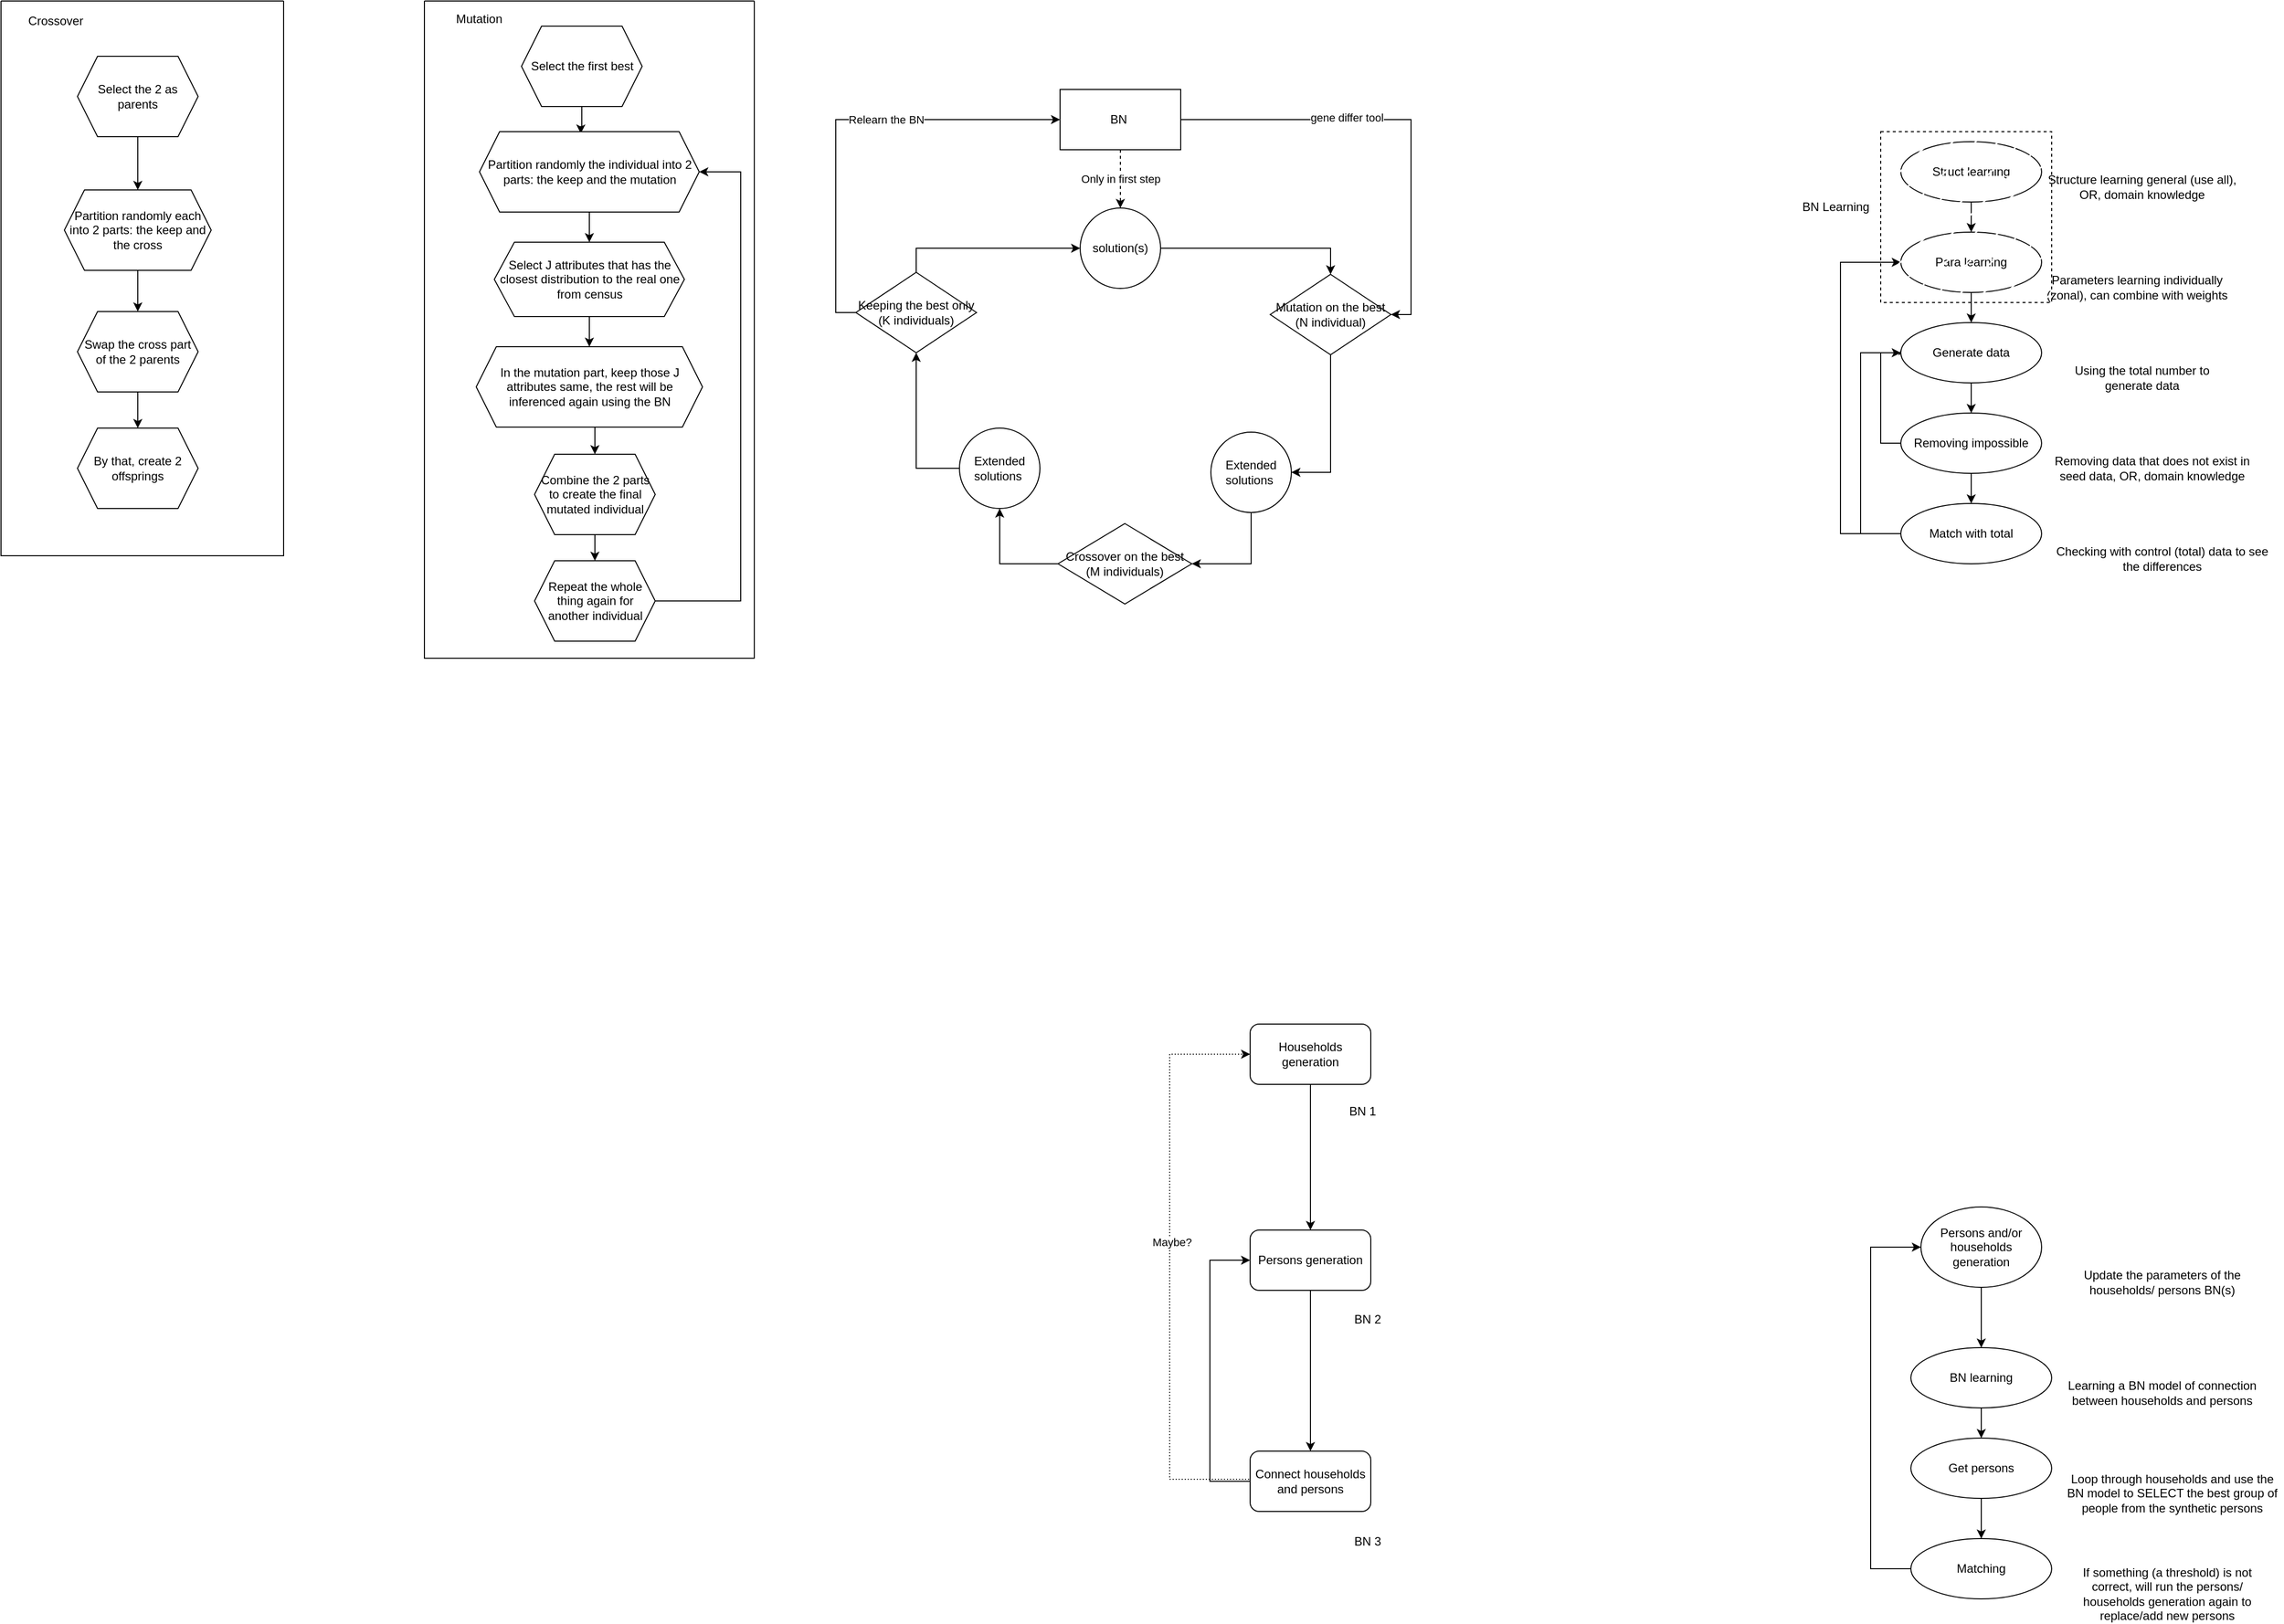 <mxfile version="21.0.2" type="github" pages="4">
  <diagram id="FNK8iaZ5DBjKdUpcAFrB" name="Page-1">
    <mxGraphModel dx="3453" dy="2106" grid="0" gridSize="10" guides="1" tooltips="1" connect="1" arrows="1" fold="1" page="1" pageScale="1" pageWidth="827" pageHeight="1169" math="0" shadow="0">
      <root>
        <mxCell id="0" />
        <mxCell id="1" parent="0" />
        <mxCell id="TVRkaX55-N1PjVb6RJJF-32" style="edgeStyle=orthogonalEdgeStyle;rounded=0;orthogonalLoop=1;jettySize=auto;html=1;" parent="1" source="TVRkaX55-N1PjVb6RJJF-1" target="TVRkaX55-N1PjVb6RJJF-2" edge="1">
          <mxGeometry relative="1" as="geometry" />
        </mxCell>
        <mxCell id="TVRkaX55-N1PjVb6RJJF-1" value="Households generation" style="rounded=1;whiteSpace=wrap;html=1;" parent="1" vertex="1">
          <mxGeometry x="-367" y="308" width="120" height="60" as="geometry" />
        </mxCell>
        <mxCell id="TVRkaX55-N1PjVb6RJJF-33" style="edgeStyle=orthogonalEdgeStyle;rounded=0;orthogonalLoop=1;jettySize=auto;html=1;exitX=0.5;exitY=1;exitDx=0;exitDy=0;entryX=0.5;entryY=0;entryDx=0;entryDy=0;" parent="1" source="TVRkaX55-N1PjVb6RJJF-2" target="TVRkaX55-N1PjVb6RJJF-3" edge="1">
          <mxGeometry relative="1" as="geometry" />
        </mxCell>
        <mxCell id="TVRkaX55-N1PjVb6RJJF-2" value="Persons generation" style="rounded=1;whiteSpace=wrap;html=1;" parent="1" vertex="1">
          <mxGeometry x="-367" y="513" width="120" height="60" as="geometry" />
        </mxCell>
        <mxCell id="TVRkaX55-N1PjVb6RJJF-35" style="edgeStyle=orthogonalEdgeStyle;rounded=0;orthogonalLoop=1;jettySize=auto;html=1;exitX=0;exitY=0.5;exitDx=0;exitDy=0;entryX=0;entryY=0.5;entryDx=0;entryDy=0;" parent="1" source="TVRkaX55-N1PjVb6RJJF-3" target="TVRkaX55-N1PjVb6RJJF-2" edge="1">
          <mxGeometry relative="1" as="geometry">
            <Array as="points">
              <mxPoint x="-407" y="763" />
              <mxPoint x="-407" y="543" />
            </Array>
          </mxGeometry>
        </mxCell>
        <mxCell id="YO9ZZh99iOmGWYp_lecW-1" style="edgeStyle=orthogonalEdgeStyle;rounded=0;orthogonalLoop=1;jettySize=auto;html=1;exitX=0;exitY=0.5;exitDx=0;exitDy=0;entryX=0;entryY=0.5;entryDx=0;entryDy=0;dashed=1;dashPattern=1 2;" parent="1" source="TVRkaX55-N1PjVb6RJJF-3" target="TVRkaX55-N1PjVb6RJJF-1" edge="1">
          <mxGeometry relative="1" as="geometry">
            <mxPoint x="-367" y="858" as="sourcePoint" />
            <Array as="points">
              <mxPoint x="-367" y="761" />
              <mxPoint x="-447" y="761" />
              <mxPoint x="-447" y="338" />
            </Array>
          </mxGeometry>
        </mxCell>
        <mxCell id="YO9ZZh99iOmGWYp_lecW-2" value="Maybe?" style="edgeLabel;html=1;align=center;verticalAlign=middle;resizable=0;points=[];" parent="YO9ZZh99iOmGWYp_lecW-1" vertex="1" connectable="0">
          <mxGeometry x="0.088" y="-2" relative="1" as="geometry">
            <mxPoint as="offset" />
          </mxGeometry>
        </mxCell>
        <mxCell id="TVRkaX55-N1PjVb6RJJF-3" value="Connect households and persons" style="rounded=1;whiteSpace=wrap;html=1;" parent="1" vertex="1">
          <mxGeometry x="-367" y="733" width="120" height="60" as="geometry" />
        </mxCell>
        <mxCell id="TVRkaX55-N1PjVb6RJJF-17" style="edgeStyle=orthogonalEdgeStyle;rounded=0;orthogonalLoop=1;jettySize=auto;html=1;exitX=0.5;exitY=1;exitDx=0;exitDy=0;entryX=0.5;entryY=0;entryDx=0;entryDy=0;" parent="1" source="TVRkaX55-N1PjVb6RJJF-4" target="TVRkaX55-N1PjVb6RJJF-6" edge="1">
          <mxGeometry relative="1" as="geometry" />
        </mxCell>
        <mxCell id="TVRkaX55-N1PjVb6RJJF-4" value="Struct learning" style="ellipse;whiteSpace=wrap;html=1;" parent="1" vertex="1">
          <mxGeometry x="280" y="-570" width="140" height="60" as="geometry" />
        </mxCell>
        <mxCell id="TVRkaX55-N1PjVb6RJJF-24" style="edgeStyle=orthogonalEdgeStyle;rounded=0;orthogonalLoop=1;jettySize=auto;html=1;exitX=0.5;exitY=1;exitDx=0;exitDy=0;entryX=0.5;entryY=0;entryDx=0;entryDy=0;" parent="1" source="TVRkaX55-N1PjVb6RJJF-6" target="TVRkaX55-N1PjVb6RJJF-21" edge="1">
          <mxGeometry relative="1" as="geometry" />
        </mxCell>
        <mxCell id="TVRkaX55-N1PjVb6RJJF-6" value="Para learning" style="ellipse;whiteSpace=wrap;html=1;" parent="1" vertex="1">
          <mxGeometry x="280" y="-480" width="140" height="60" as="geometry" />
        </mxCell>
        <mxCell id="TVRkaX55-N1PjVb6RJJF-26" style="edgeStyle=orthogonalEdgeStyle;rounded=0;orthogonalLoop=1;jettySize=auto;html=1;exitX=0.5;exitY=1;exitDx=0;exitDy=0;entryX=0.5;entryY=0;entryDx=0;entryDy=0;" parent="1" source="TVRkaX55-N1PjVb6RJJF-7" target="TVRkaX55-N1PjVb6RJJF-8" edge="1">
          <mxGeometry relative="1" as="geometry" />
        </mxCell>
        <mxCell id="TVRkaX55-N1PjVb6RJJF-28" style="edgeStyle=orthogonalEdgeStyle;rounded=0;orthogonalLoop=1;jettySize=auto;html=1;exitX=0;exitY=0.5;exitDx=0;exitDy=0;entryX=0.014;entryY=0.389;entryDx=0;entryDy=0;entryPerimeter=0;" parent="1" source="TVRkaX55-N1PjVb6RJJF-7" target="TVRkaX55-N1PjVb6RJJF-21" edge="1">
          <mxGeometry relative="1" as="geometry">
            <mxPoint x="250" y="-360" as="targetPoint" />
            <Array as="points">
              <mxPoint x="260" y="-270" />
              <mxPoint x="260" y="-360" />
              <mxPoint x="282" y="-360" />
            </Array>
          </mxGeometry>
        </mxCell>
        <mxCell id="TVRkaX55-N1PjVb6RJJF-7" value="Removing impossible" style="ellipse;whiteSpace=wrap;html=1;" parent="1" vertex="1">
          <mxGeometry x="280" y="-300" width="140" height="60" as="geometry" />
        </mxCell>
        <mxCell id="TVRkaX55-N1PjVb6RJJF-27" style="edgeStyle=orthogonalEdgeStyle;rounded=0;orthogonalLoop=1;jettySize=auto;html=1;exitX=0;exitY=0.5;exitDx=0;exitDy=0;entryX=0;entryY=0.5;entryDx=0;entryDy=0;" parent="1" source="TVRkaX55-N1PjVb6RJJF-8" target="TVRkaX55-N1PjVb6RJJF-21" edge="1">
          <mxGeometry relative="1" as="geometry">
            <Array as="points">
              <mxPoint x="240" y="-180" />
              <mxPoint x="240" y="-360" />
            </Array>
          </mxGeometry>
        </mxCell>
        <mxCell id="TVRkaX55-N1PjVb6RJJF-29" style="edgeStyle=orthogonalEdgeStyle;rounded=0;orthogonalLoop=1;jettySize=auto;html=1;exitX=0;exitY=0.5;exitDx=0;exitDy=0;entryX=0;entryY=0.5;entryDx=0;entryDy=0;" parent="1" source="TVRkaX55-N1PjVb6RJJF-8" target="TVRkaX55-N1PjVb6RJJF-6" edge="1">
          <mxGeometry relative="1" as="geometry">
            <Array as="points">
              <mxPoint x="220" y="-180" />
              <mxPoint x="220" y="-450" />
            </Array>
          </mxGeometry>
        </mxCell>
        <mxCell id="TVRkaX55-N1PjVb6RJJF-8" value="Match with total" style="ellipse;whiteSpace=wrap;html=1;" parent="1" vertex="1">
          <mxGeometry x="280" y="-210" width="140" height="60" as="geometry" />
        </mxCell>
        <mxCell id="TVRkaX55-N1PjVb6RJJF-9" value="Structure learning general (use all), OR, domain knowledge" style="text;html=1;strokeColor=none;fillColor=none;align=center;verticalAlign=middle;whiteSpace=wrap;rounded=0;" parent="1" vertex="1">
          <mxGeometry x="420" y="-540" width="200" height="30" as="geometry" />
        </mxCell>
        <mxCell id="TVRkaX55-N1PjVb6RJJF-10" value="Parameters learning individually (zonal), can combine with weights" style="text;html=1;strokeColor=none;fillColor=none;align=center;verticalAlign=middle;whiteSpace=wrap;rounded=0;" parent="1" vertex="1">
          <mxGeometry x="410" y="-440" width="210" height="30" as="geometry" />
        </mxCell>
        <mxCell id="TVRkaX55-N1PjVb6RJJF-11" value="Removing data that does not exist in seed data, OR, domain knowledge" style="text;html=1;strokeColor=none;fillColor=none;align=center;verticalAlign=middle;whiteSpace=wrap;rounded=0;" parent="1" vertex="1">
          <mxGeometry x="420" y="-260" width="220" height="30" as="geometry" />
        </mxCell>
        <mxCell id="TVRkaX55-N1PjVb6RJJF-12" value="Checking with control (total) data to see the differences" style="text;html=1;strokeColor=none;fillColor=none;align=center;verticalAlign=middle;whiteSpace=wrap;rounded=0;" parent="1" vertex="1">
          <mxGeometry x="430" y="-170" width="220" height="30" as="geometry" />
        </mxCell>
        <mxCell id="TVRkaX55-N1PjVb6RJJF-25" style="edgeStyle=orthogonalEdgeStyle;rounded=0;orthogonalLoop=1;jettySize=auto;html=1;exitX=0.5;exitY=1;exitDx=0;exitDy=0;entryX=0.5;entryY=0;entryDx=0;entryDy=0;" parent="1" source="TVRkaX55-N1PjVb6RJJF-21" target="TVRkaX55-N1PjVb6RJJF-7" edge="1">
          <mxGeometry relative="1" as="geometry" />
        </mxCell>
        <mxCell id="TVRkaX55-N1PjVb6RJJF-21" value="Generate data" style="ellipse;whiteSpace=wrap;html=1;" parent="1" vertex="1">
          <mxGeometry x="280" y="-390" width="140" height="60" as="geometry" />
        </mxCell>
        <mxCell id="TVRkaX55-N1PjVb6RJJF-22" value="Using the total number to generate data" style="text;html=1;strokeColor=none;fillColor=none;align=center;verticalAlign=middle;whiteSpace=wrap;rounded=0;" parent="1" vertex="1">
          <mxGeometry x="430" y="-350" width="180" height="30" as="geometry" />
        </mxCell>
        <mxCell id="TVRkaX55-N1PjVb6RJJF-44" style="edgeStyle=orthogonalEdgeStyle;rounded=0;orthogonalLoop=1;jettySize=auto;html=1;entryX=0.5;entryY=0;entryDx=0;entryDy=0;" parent="1" source="TVRkaX55-N1PjVb6RJJF-30" target="TVRkaX55-N1PjVb6RJJF-36" edge="1">
          <mxGeometry relative="1" as="geometry" />
        </mxCell>
        <mxCell id="TVRkaX55-N1PjVb6RJJF-30" value="Persons and/or households generation" style="ellipse;whiteSpace=wrap;html=1;" parent="1" vertex="1">
          <mxGeometry x="300" y="490" width="120" height="80" as="geometry" />
        </mxCell>
        <mxCell id="TVRkaX55-N1PjVb6RJJF-45" style="edgeStyle=orthogonalEdgeStyle;rounded=0;orthogonalLoop=1;jettySize=auto;html=1;exitX=0.5;exitY=1;exitDx=0;exitDy=0;entryX=0.5;entryY=0;entryDx=0;entryDy=0;" parent="1" source="TVRkaX55-N1PjVb6RJJF-36" target="TVRkaX55-N1PjVb6RJJF-38" edge="1">
          <mxGeometry relative="1" as="geometry" />
        </mxCell>
        <mxCell id="TVRkaX55-N1PjVb6RJJF-36" value="BN learning" style="ellipse;whiteSpace=wrap;html=1;" parent="1" vertex="1">
          <mxGeometry x="290" y="630" width="140" height="60" as="geometry" />
        </mxCell>
        <mxCell id="TVRkaX55-N1PjVb6RJJF-37" value="Learning a BN model of connection between households and persons" style="text;html=1;strokeColor=none;fillColor=none;align=center;verticalAlign=middle;whiteSpace=wrap;rounded=0;" parent="1" vertex="1">
          <mxGeometry x="440" y="660" width="200" height="30" as="geometry" />
        </mxCell>
        <mxCell id="TVRkaX55-N1PjVb6RJJF-46" style="edgeStyle=orthogonalEdgeStyle;rounded=0;orthogonalLoop=1;jettySize=auto;html=1;exitX=0.5;exitY=1;exitDx=0;exitDy=0;entryX=0.5;entryY=0;entryDx=0;entryDy=0;" parent="1" source="TVRkaX55-N1PjVb6RJJF-38" target="TVRkaX55-N1PjVb6RJJF-41" edge="1">
          <mxGeometry relative="1" as="geometry" />
        </mxCell>
        <mxCell id="TVRkaX55-N1PjVb6RJJF-38" value="Get persons" style="ellipse;whiteSpace=wrap;html=1;" parent="1" vertex="1">
          <mxGeometry x="290" y="720" width="140" height="60" as="geometry" />
        </mxCell>
        <mxCell id="TVRkaX55-N1PjVb6RJJF-39" value="Loop through households and use the BN model to SELECT the best group of people from the synthetic persons" style="text;html=1;strokeColor=none;fillColor=none;align=center;verticalAlign=middle;whiteSpace=wrap;rounded=0;" parent="1" vertex="1">
          <mxGeometry x="440" y="760" width="220" height="30" as="geometry" />
        </mxCell>
        <mxCell id="TVRkaX55-N1PjVb6RJJF-43" style="edgeStyle=orthogonalEdgeStyle;rounded=0;orthogonalLoop=1;jettySize=auto;html=1;entryX=0;entryY=0.5;entryDx=0;entryDy=0;" parent="1" source="TVRkaX55-N1PjVb6RJJF-41" target="TVRkaX55-N1PjVb6RJJF-30" edge="1">
          <mxGeometry relative="1" as="geometry">
            <Array as="points">
              <mxPoint x="250" y="850" />
              <mxPoint x="250" y="530" />
            </Array>
          </mxGeometry>
        </mxCell>
        <mxCell id="TVRkaX55-N1PjVb6RJJF-41" value="Matching" style="ellipse;whiteSpace=wrap;html=1;" parent="1" vertex="1">
          <mxGeometry x="290" y="820" width="140" height="60" as="geometry" />
        </mxCell>
        <mxCell id="TVRkaX55-N1PjVb6RJJF-42" value="Update the parameters of the households/ persons BN(s)" style="text;html=1;strokeColor=none;fillColor=none;align=center;verticalAlign=middle;whiteSpace=wrap;rounded=0;" parent="1" vertex="1">
          <mxGeometry x="430" y="550" width="220" height="30" as="geometry" />
        </mxCell>
        <mxCell id="TVRkaX55-N1PjVb6RJJF-47" value="If something (a threshold) is not correct, will run the persons/ households generation again to replace/add new persons" style="text;html=1;strokeColor=none;fillColor=none;align=center;verticalAlign=middle;whiteSpace=wrap;rounded=0;" parent="1" vertex="1">
          <mxGeometry x="440" y="860" width="210" height="30" as="geometry" />
        </mxCell>
        <mxCell id="YO9ZZh99iOmGWYp_lecW-4" value="" style="whiteSpace=wrap;html=1;aspect=fixed;fillStyle=hatch;dashed=1;" parent="1" vertex="1">
          <mxGeometry x="260" y="-580" width="170" height="170" as="geometry" />
        </mxCell>
        <mxCell id="YO9ZZh99iOmGWYp_lecW-5" value="BN Learning" style="text;html=1;align=center;verticalAlign=middle;resizable=0;points=[];autosize=1;strokeColor=none;fillColor=none;" parent="1" vertex="1">
          <mxGeometry x="170" y="-520" width="90" height="30" as="geometry" />
        </mxCell>
        <mxCell id="YO9ZZh99iOmGWYp_lecW-6" value="BN 1" style="text;html=1;strokeColor=none;fillColor=none;align=center;verticalAlign=middle;whiteSpace=wrap;rounded=0;dashed=1;fillStyle=hatch;" parent="1" vertex="1">
          <mxGeometry x="-285" y="380" width="60" height="30" as="geometry" />
        </mxCell>
        <mxCell id="YO9ZZh99iOmGWYp_lecW-8" value="BN 2" style="text;html=1;strokeColor=none;fillColor=none;align=center;verticalAlign=middle;whiteSpace=wrap;rounded=0;dashed=1;fillStyle=hatch;" parent="1" vertex="1">
          <mxGeometry x="-280" y="587" width="60" height="30" as="geometry" />
        </mxCell>
        <mxCell id="YO9ZZh99iOmGWYp_lecW-9" value="BN 3" style="text;html=1;strokeColor=none;fillColor=none;align=center;verticalAlign=middle;whiteSpace=wrap;rounded=0;dashed=1;fillStyle=hatch;" parent="1" vertex="1">
          <mxGeometry x="-280" y="808" width="60" height="30" as="geometry" />
        </mxCell>
        <mxCell id="8PlJDKlW-smJGi3nbmoQ-15" value="Only in first step" style="edgeStyle=orthogonalEdgeStyle;rounded=0;orthogonalLoop=1;jettySize=auto;html=1;exitX=0.5;exitY=1;exitDx=0;exitDy=0;entryX=0.5;entryY=0;entryDx=0;entryDy=0;dashed=1;" parent="1" source="8PlJDKlW-smJGi3nbmoQ-2" target="8PlJDKlW-smJGi3nbmoQ-4" edge="1">
          <mxGeometry relative="1" as="geometry" />
        </mxCell>
        <mxCell id="8PlJDKlW-smJGi3nbmoQ-56" style="edgeStyle=orthogonalEdgeStyle;rounded=0;orthogonalLoop=1;jettySize=auto;html=1;exitX=1;exitY=0.5;exitDx=0;exitDy=0;entryX=1;entryY=0.5;entryDx=0;entryDy=0;" parent="1" source="8PlJDKlW-smJGi3nbmoQ-2" target="8PlJDKlW-smJGi3nbmoQ-9" edge="1">
          <mxGeometry relative="1" as="geometry" />
        </mxCell>
        <mxCell id="8PlJDKlW-smJGi3nbmoQ-57" value="gene differ tool" style="edgeLabel;html=1;align=center;verticalAlign=middle;resizable=0;points=[];" parent="8PlJDKlW-smJGi3nbmoQ-56" vertex="1" connectable="0">
          <mxGeometry x="-0.258" y="2" relative="1" as="geometry">
            <mxPoint as="offset" />
          </mxGeometry>
        </mxCell>
        <mxCell id="8PlJDKlW-smJGi3nbmoQ-2" value="BN&amp;nbsp;" style="rounded=0;whiteSpace=wrap;html=1;" parent="1" vertex="1">
          <mxGeometry x="-556" y="-622" width="120" height="60" as="geometry" />
        </mxCell>
        <mxCell id="8PlJDKlW-smJGi3nbmoQ-16" style="edgeStyle=orthogonalEdgeStyle;rounded=0;orthogonalLoop=1;jettySize=auto;html=1;exitX=1;exitY=0.5;exitDx=0;exitDy=0;entryX=0.5;entryY=0;entryDx=0;entryDy=0;" parent="1" source="8PlJDKlW-smJGi3nbmoQ-4" target="8PlJDKlW-smJGi3nbmoQ-9" edge="1">
          <mxGeometry relative="1" as="geometry" />
        </mxCell>
        <mxCell id="8PlJDKlW-smJGi3nbmoQ-4" value="solution(s)" style="ellipse;whiteSpace=wrap;html=1;aspect=fixed;" parent="1" vertex="1">
          <mxGeometry x="-536" y="-504" width="80" height="80" as="geometry" />
        </mxCell>
        <mxCell id="8PlJDKlW-smJGi3nbmoQ-17" style="edgeStyle=orthogonalEdgeStyle;rounded=0;orthogonalLoop=1;jettySize=auto;html=1;exitX=0.5;exitY=1;exitDx=0;exitDy=0;entryX=1;entryY=0.5;entryDx=0;entryDy=0;" parent="1" source="8PlJDKlW-smJGi3nbmoQ-9" target="8PlJDKlW-smJGi3nbmoQ-10" edge="1">
          <mxGeometry relative="1" as="geometry" />
        </mxCell>
        <mxCell id="8PlJDKlW-smJGi3nbmoQ-9" value="Mutation on the best (N individual)" style="rhombus;whiteSpace=wrap;html=1;" parent="1" vertex="1">
          <mxGeometry x="-347" y="-438" width="120" height="80" as="geometry" />
        </mxCell>
        <mxCell id="8PlJDKlW-smJGi3nbmoQ-19" style="edgeStyle=orthogonalEdgeStyle;rounded=0;orthogonalLoop=1;jettySize=auto;html=1;entryX=1;entryY=0.5;entryDx=0;entryDy=0;exitX=0.5;exitY=1;exitDx=0;exitDy=0;" parent="1" source="8PlJDKlW-smJGi3nbmoQ-10" target="8PlJDKlW-smJGi3nbmoQ-11" edge="1">
          <mxGeometry relative="1" as="geometry" />
        </mxCell>
        <mxCell id="8PlJDKlW-smJGi3nbmoQ-10" value="Extended solutions&amp;nbsp;" style="ellipse;whiteSpace=wrap;html=1;aspect=fixed;" parent="1" vertex="1">
          <mxGeometry x="-406" y="-281" width="80" height="80" as="geometry" />
        </mxCell>
        <mxCell id="8PlJDKlW-smJGi3nbmoQ-20" style="edgeStyle=orthogonalEdgeStyle;rounded=0;orthogonalLoop=1;jettySize=auto;html=1;exitX=0;exitY=0.5;exitDx=0;exitDy=0;entryX=0.5;entryY=1;entryDx=0;entryDy=0;" parent="1" source="8PlJDKlW-smJGi3nbmoQ-11" target="8PlJDKlW-smJGi3nbmoQ-12" edge="1">
          <mxGeometry relative="1" as="geometry" />
        </mxCell>
        <mxCell id="8PlJDKlW-smJGi3nbmoQ-11" value="Crossover on the best (M individuals)" style="rhombus;whiteSpace=wrap;html=1;" parent="1" vertex="1">
          <mxGeometry x="-558" y="-190" width="133" height="80" as="geometry" />
        </mxCell>
        <mxCell id="8PlJDKlW-smJGi3nbmoQ-21" style="edgeStyle=orthogonalEdgeStyle;rounded=0;orthogonalLoop=1;jettySize=auto;html=1;entryX=0.5;entryY=1;entryDx=0;entryDy=0;exitX=0;exitY=0.5;exitDx=0;exitDy=0;" parent="1" source="8PlJDKlW-smJGi3nbmoQ-12" target="8PlJDKlW-smJGi3nbmoQ-14" edge="1">
          <mxGeometry relative="1" as="geometry" />
        </mxCell>
        <mxCell id="8PlJDKlW-smJGi3nbmoQ-12" value="Extended solutions&amp;nbsp;" style="ellipse;whiteSpace=wrap;html=1;aspect=fixed;" parent="1" vertex="1">
          <mxGeometry x="-656" y="-285" width="80" height="80" as="geometry" />
        </mxCell>
        <mxCell id="8PlJDKlW-smJGi3nbmoQ-22" style="edgeStyle=orthogonalEdgeStyle;rounded=0;orthogonalLoop=1;jettySize=auto;html=1;exitX=0.5;exitY=0;exitDx=0;exitDy=0;entryX=0;entryY=0.5;entryDx=0;entryDy=0;" parent="1" source="8PlJDKlW-smJGi3nbmoQ-14" target="8PlJDKlW-smJGi3nbmoQ-4" edge="1">
          <mxGeometry relative="1" as="geometry" />
        </mxCell>
        <mxCell id="8PlJDKlW-smJGi3nbmoQ-29" style="edgeStyle=orthogonalEdgeStyle;rounded=0;orthogonalLoop=1;jettySize=auto;html=1;exitX=0;exitY=0.5;exitDx=0;exitDy=0;entryX=0;entryY=0.5;entryDx=0;entryDy=0;" parent="1" source="8PlJDKlW-smJGi3nbmoQ-14" target="8PlJDKlW-smJGi3nbmoQ-2" edge="1">
          <mxGeometry relative="1" as="geometry" />
        </mxCell>
        <mxCell id="8PlJDKlW-smJGi3nbmoQ-30" value="Relearn the BN" style="edgeLabel;html=1;align=center;verticalAlign=middle;resizable=0;points=[];" parent="8PlJDKlW-smJGi3nbmoQ-29" vertex="1" connectable="0">
          <mxGeometry x="0.13" relative="1" as="geometry">
            <mxPoint x="16" as="offset" />
          </mxGeometry>
        </mxCell>
        <mxCell id="8PlJDKlW-smJGi3nbmoQ-14" value="Keeping the best only (K individuals)" style="rhombus;whiteSpace=wrap;html=1;" parent="1" vertex="1">
          <mxGeometry x="-759" y="-440" width="120" height="80" as="geometry" />
        </mxCell>
        <mxCell id="8PlJDKlW-smJGi3nbmoQ-35" style="edgeStyle=orthogonalEdgeStyle;rounded=0;orthogonalLoop=1;jettySize=auto;html=1;entryX=0.461;entryY=0.024;entryDx=0;entryDy=0;entryPerimeter=0;" parent="1" source="8PlJDKlW-smJGi3nbmoQ-25" target="8PlJDKlW-smJGi3nbmoQ-26" edge="1">
          <mxGeometry relative="1" as="geometry" />
        </mxCell>
        <mxCell id="8PlJDKlW-smJGi3nbmoQ-25" value="Select the first best" style="shape=hexagon;perimeter=hexagonPerimeter2;whiteSpace=wrap;html=1;fixedSize=1;" parent="1" vertex="1">
          <mxGeometry x="-1091.5" y="-685" width="120" height="80" as="geometry" />
        </mxCell>
        <mxCell id="8PlJDKlW-smJGi3nbmoQ-36" style="edgeStyle=orthogonalEdgeStyle;rounded=0;orthogonalLoop=1;jettySize=auto;html=1;exitX=0.5;exitY=1;exitDx=0;exitDy=0;" parent="1" source="8PlJDKlW-smJGi3nbmoQ-26" target="8PlJDKlW-smJGi3nbmoQ-27" edge="1">
          <mxGeometry relative="1" as="geometry" />
        </mxCell>
        <mxCell id="8PlJDKlW-smJGi3nbmoQ-37" style="edgeStyle=orthogonalEdgeStyle;rounded=0;orthogonalLoop=1;jettySize=auto;html=1;" parent="1" source="8PlJDKlW-smJGi3nbmoQ-27" target="8PlJDKlW-smJGi3nbmoQ-31" edge="1">
          <mxGeometry relative="1" as="geometry" />
        </mxCell>
        <mxCell id="8PlJDKlW-smJGi3nbmoQ-27" value="Select J attributes that has the closest distribution to the real one from census" style="shape=hexagon;perimeter=hexagonPerimeter2;whiteSpace=wrap;html=1;fixedSize=1;" parent="1" vertex="1">
          <mxGeometry x="-1118.5" y="-470" width="189" height="74" as="geometry" />
        </mxCell>
        <mxCell id="8PlJDKlW-smJGi3nbmoQ-38" style="edgeStyle=orthogonalEdgeStyle;rounded=0;orthogonalLoop=1;jettySize=auto;html=1;exitX=0.5;exitY=1;exitDx=0;exitDy=0;entryX=0.5;entryY=0;entryDx=0;entryDy=0;" parent="1" source="8PlJDKlW-smJGi3nbmoQ-31" target="8PlJDKlW-smJGi3nbmoQ-32" edge="1">
          <mxGeometry relative="1" as="geometry" />
        </mxCell>
        <mxCell id="8PlJDKlW-smJGi3nbmoQ-31" value="In the mutation part, keep those J attributes same, the rest will be inferenced again using the BN" style="shape=hexagon;perimeter=hexagonPerimeter2;whiteSpace=wrap;html=1;fixedSize=1;" parent="1" vertex="1">
          <mxGeometry x="-1136.5" y="-366" width="225" height="80" as="geometry" />
        </mxCell>
        <mxCell id="8PlJDKlW-smJGi3nbmoQ-39" style="edgeStyle=orthogonalEdgeStyle;rounded=0;orthogonalLoop=1;jettySize=auto;html=1;exitX=0.5;exitY=1;exitDx=0;exitDy=0;" parent="1" source="8PlJDKlW-smJGi3nbmoQ-32" target="8PlJDKlW-smJGi3nbmoQ-33" edge="1">
          <mxGeometry relative="1" as="geometry" />
        </mxCell>
        <mxCell id="8PlJDKlW-smJGi3nbmoQ-32" value="Combine the 2 parts to create the final mutated individual" style="shape=hexagon;perimeter=hexagonPerimeter2;whiteSpace=wrap;html=1;fixedSize=1;" parent="1" vertex="1">
          <mxGeometry x="-1078.5" y="-259" width="120" height="80" as="geometry" />
        </mxCell>
        <mxCell id="8PlJDKlW-smJGi3nbmoQ-42" style="edgeStyle=orthogonalEdgeStyle;rounded=0;orthogonalLoop=1;jettySize=auto;html=1;entryX=1;entryY=0.5;entryDx=0;entryDy=0;" parent="1" source="8PlJDKlW-smJGi3nbmoQ-33" target="8PlJDKlW-smJGi3nbmoQ-26" edge="1">
          <mxGeometry relative="1" as="geometry">
            <Array as="points">
              <mxPoint x="-873.5" y="-113" />
              <mxPoint x="-873.5" y="-540" />
            </Array>
          </mxGeometry>
        </mxCell>
        <mxCell id="8PlJDKlW-smJGi3nbmoQ-33" value="Repeat the whole thing again for another individual" style="shape=hexagon;perimeter=hexagonPerimeter2;whiteSpace=wrap;html=1;fixedSize=1;" parent="1" vertex="1">
          <mxGeometry x="-1078.5" y="-153" width="120" height="80" as="geometry" />
        </mxCell>
        <mxCell id="8PlJDKlW-smJGi3nbmoQ-43" value="" style="swimlane;startSize=0;" parent="1" vertex="1">
          <mxGeometry x="-1188" y="-710" width="328" height="654" as="geometry">
            <mxRectangle x="-219.5" y="-736" width="50" height="44" as="alternateBounds" />
          </mxGeometry>
        </mxCell>
        <mxCell id="8PlJDKlW-smJGi3nbmoQ-44" value="Mutation" style="text;html=1;align=center;verticalAlign=middle;resizable=0;points=[];autosize=1;strokeColor=none;fillColor=none;" parent="8PlJDKlW-smJGi3nbmoQ-43" vertex="1">
          <mxGeometry x="21.5" y="5" width="64" height="26" as="geometry" />
        </mxCell>
        <mxCell id="8PlJDKlW-smJGi3nbmoQ-26" value="Partition randomly the individual into 2 parts: the keep and the mutation" style="shape=hexagon;perimeter=hexagonPerimeter2;whiteSpace=wrap;html=1;fixedSize=1;" parent="8PlJDKlW-smJGi3nbmoQ-43" vertex="1">
          <mxGeometry x="54.75" y="130" width="218.5" height="80" as="geometry" />
        </mxCell>
        <mxCell id="8PlJDKlW-smJGi3nbmoQ-51" value="" style="edgeStyle=orthogonalEdgeStyle;rounded=0;orthogonalLoop=1;jettySize=auto;html=1;" parent="1" source="8PlJDKlW-smJGi3nbmoQ-45" target="8PlJDKlW-smJGi3nbmoQ-47" edge="1">
          <mxGeometry relative="1" as="geometry" />
        </mxCell>
        <mxCell id="8PlJDKlW-smJGi3nbmoQ-45" value="Select the 2 as parents" style="shape=hexagon;perimeter=hexagonPerimeter2;whiteSpace=wrap;html=1;fixedSize=1;" parent="1" vertex="1">
          <mxGeometry x="-1533" y="-655" width="120" height="80" as="geometry" />
        </mxCell>
        <mxCell id="8PlJDKlW-smJGi3nbmoQ-52" value="" style="edgeStyle=orthogonalEdgeStyle;rounded=0;orthogonalLoop=1;jettySize=auto;html=1;" parent="1" source="8PlJDKlW-smJGi3nbmoQ-47" target="8PlJDKlW-smJGi3nbmoQ-48" edge="1">
          <mxGeometry relative="1" as="geometry" />
        </mxCell>
        <mxCell id="8PlJDKlW-smJGi3nbmoQ-47" value="Partition randomly each into 2 parts: the keep and the cross" style="shape=hexagon;perimeter=hexagonPerimeter2;whiteSpace=wrap;html=1;fixedSize=1;" parent="1" vertex="1">
          <mxGeometry x="-1546" y="-522" width="146" height="80" as="geometry" />
        </mxCell>
        <mxCell id="8PlJDKlW-smJGi3nbmoQ-53" value="" style="edgeStyle=orthogonalEdgeStyle;rounded=0;orthogonalLoop=1;jettySize=auto;html=1;" parent="1" source="8PlJDKlW-smJGi3nbmoQ-48" target="8PlJDKlW-smJGi3nbmoQ-49" edge="1">
          <mxGeometry relative="1" as="geometry" />
        </mxCell>
        <mxCell id="8PlJDKlW-smJGi3nbmoQ-48" value="Swap the cross part of the 2 parents" style="shape=hexagon;perimeter=hexagonPerimeter2;whiteSpace=wrap;html=1;fixedSize=1;" parent="1" vertex="1">
          <mxGeometry x="-1533" y="-401" width="120" height="80" as="geometry" />
        </mxCell>
        <mxCell id="8PlJDKlW-smJGi3nbmoQ-49" value="By that, create 2 offsprings" style="shape=hexagon;perimeter=hexagonPerimeter2;whiteSpace=wrap;html=1;fixedSize=1;" parent="1" vertex="1">
          <mxGeometry x="-1533" y="-285" width="120" height="80" as="geometry" />
        </mxCell>
        <mxCell id="8PlJDKlW-smJGi3nbmoQ-54" value="" style="swimlane;startSize=0;" parent="1" vertex="1">
          <mxGeometry x="-1609" y="-710" width="281" height="552" as="geometry" />
        </mxCell>
        <mxCell id="8PlJDKlW-smJGi3nbmoQ-55" value="Crossover" style="text;html=1;align=center;verticalAlign=middle;resizable=0;points=[];autosize=1;strokeColor=none;fillColor=none;" parent="8PlJDKlW-smJGi3nbmoQ-54" vertex="1">
          <mxGeometry x="17" y="7" width="73" height="26" as="geometry" />
        </mxCell>
      </root>
    </mxGraphModel>
  </diagram>
  <diagram id="jBi_iQWRpPHf4AwMZCda" name="Page-2">
    <mxGraphModel dx="1211" dy="656" grid="1" gridSize="10" guides="1" tooltips="1" connect="1" arrows="1" fold="1" page="1" pageScale="1" pageWidth="827" pageHeight="1169" math="0" shadow="0">
      <root>
        <mxCell id="0" />
        <mxCell id="1" parent="0" />
        <mxCell id="CyZcmRv1s8RUcZY6BQQJ-1" style="edgeStyle=orthogonalEdgeStyle;rounded=0;orthogonalLoop=1;jettySize=auto;html=1;exitX=0.5;exitY=1;exitDx=0;exitDy=0;entryX=0.5;entryY=0;entryDx=0;entryDy=0;" edge="1" parent="1" source="t-D8adT_xSnt8OAiUW1n-1" target="t-D8adT_xSnt8OAiUW1n-3">
          <mxGeometry relative="1" as="geometry" />
        </mxCell>
        <mxCell id="t-D8adT_xSnt8OAiUW1n-1" value="Struct learning" style="ellipse;whiteSpace=wrap;html=1;" vertex="1" parent="1">
          <mxGeometry x="290" y="20" width="140" height="60" as="geometry" />
        </mxCell>
        <mxCell id="t-D8adT_xSnt8OAiUW1n-2" style="edgeStyle=orthogonalEdgeStyle;rounded=0;orthogonalLoop=1;jettySize=auto;html=1;exitX=0.5;exitY=1;exitDx=0;exitDy=0;entryX=0.5;entryY=0;entryDx=0;entryDy=0;" edge="1" parent="1" source="t-D8adT_xSnt8OAiUW1n-3" target="t-D8adT_xSnt8OAiUW1n-11">
          <mxGeometry relative="1" as="geometry" />
        </mxCell>
        <mxCell id="t-D8adT_xSnt8OAiUW1n-3" value="Para learning" style="ellipse;whiteSpace=wrap;html=1;" vertex="1" parent="1">
          <mxGeometry x="290" y="110" width="140" height="60" as="geometry" />
        </mxCell>
        <mxCell id="t-D8adT_xSnt8OAiUW1n-4" style="edgeStyle=orthogonalEdgeStyle;rounded=0;orthogonalLoop=1;jettySize=auto;html=1;exitX=0.5;exitY=1;exitDx=0;exitDy=0;entryX=0.5;entryY=0;entryDx=0;entryDy=0;" edge="1" parent="1" source="t-D8adT_xSnt8OAiUW1n-6" target="t-D8adT_xSnt8OAiUW1n-9">
          <mxGeometry relative="1" as="geometry" />
        </mxCell>
        <mxCell id="t-D8adT_xSnt8OAiUW1n-5" style="edgeStyle=orthogonalEdgeStyle;rounded=0;orthogonalLoop=1;jettySize=auto;html=1;exitX=0;exitY=0.5;exitDx=0;exitDy=0;entryX=0.014;entryY=0.389;entryDx=0;entryDy=0;entryPerimeter=0;" edge="1" parent="1" source="t-D8adT_xSnt8OAiUW1n-6" target="t-D8adT_xSnt8OAiUW1n-11">
          <mxGeometry relative="1" as="geometry">
            <mxPoint x="260" y="230" as="targetPoint" />
            <Array as="points">
              <mxPoint x="270" y="320" />
              <mxPoint x="270" y="230" />
              <mxPoint x="292" y="230" />
            </Array>
          </mxGeometry>
        </mxCell>
        <mxCell id="t-D8adT_xSnt8OAiUW1n-6" value="Removing impossible" style="ellipse;whiteSpace=wrap;html=1;" vertex="1" parent="1">
          <mxGeometry x="290" y="290" width="140" height="60" as="geometry" />
        </mxCell>
        <mxCell id="t-D8adT_xSnt8OAiUW1n-7" style="edgeStyle=orthogonalEdgeStyle;rounded=0;orthogonalLoop=1;jettySize=auto;html=1;exitX=0;exitY=0.5;exitDx=0;exitDy=0;entryX=0;entryY=0.5;entryDx=0;entryDy=0;" edge="1" parent="1" source="t-D8adT_xSnt8OAiUW1n-9" target="t-D8adT_xSnt8OAiUW1n-11">
          <mxGeometry relative="1" as="geometry">
            <Array as="points">
              <mxPoint x="250" y="410" />
              <mxPoint x="250" y="230" />
            </Array>
          </mxGeometry>
        </mxCell>
        <mxCell id="t-D8adT_xSnt8OAiUW1n-8" style="edgeStyle=orthogonalEdgeStyle;rounded=0;orthogonalLoop=1;jettySize=auto;html=1;exitX=0;exitY=0.5;exitDx=0;exitDy=0;entryX=0;entryY=0.5;entryDx=0;entryDy=0;" edge="1" parent="1" source="t-D8adT_xSnt8OAiUW1n-9" target="t-D8adT_xSnt8OAiUW1n-3">
          <mxGeometry relative="1" as="geometry">
            <Array as="points">
              <mxPoint x="230" y="410" />
              <mxPoint x="230" y="140" />
            </Array>
          </mxGeometry>
        </mxCell>
        <mxCell id="t-D8adT_xSnt8OAiUW1n-9" value="Match with total" style="ellipse;whiteSpace=wrap;html=1;" vertex="1" parent="1">
          <mxGeometry x="290" y="380" width="140" height="60" as="geometry" />
        </mxCell>
        <mxCell id="t-D8adT_xSnt8OAiUW1n-10" style="edgeStyle=orthogonalEdgeStyle;rounded=0;orthogonalLoop=1;jettySize=auto;html=1;exitX=0.5;exitY=1;exitDx=0;exitDy=0;entryX=0.5;entryY=0;entryDx=0;entryDy=0;" edge="1" parent="1" source="t-D8adT_xSnt8OAiUW1n-11" target="t-D8adT_xSnt8OAiUW1n-6">
          <mxGeometry relative="1" as="geometry" />
        </mxCell>
        <mxCell id="t-D8adT_xSnt8OAiUW1n-11" value="Generate data" style="ellipse;whiteSpace=wrap;html=1;" vertex="1" parent="1">
          <mxGeometry x="290" y="200" width="140" height="60" as="geometry" />
        </mxCell>
        <mxCell id="vTW-B0mnjMxtPzfEoq91-1" value="(1) using data, (2) using domain knowledge, (3) mix&lt;br&gt;(&lt;span style=&quot;color: rgb(34, 34, 34); font-family: Arial, sans-serif; font-size: 13px; text-align: left; background-color: rgb(255, 255, 255);&quot;&gt;Scanagatta 2019)&lt;/span&gt;" style="text;html=1;strokeColor=none;fillColor=none;align=center;verticalAlign=middle;whiteSpace=wrap;rounded=0;" vertex="1" parent="1">
          <mxGeometry x="430" y="50" width="310" height="30" as="geometry" />
        </mxCell>
        <mxCell id="vTW-B0mnjMxtPzfEoq91-2" value="&lt;span style=&quot;color: rgb(34, 34, 34); font-family: Arial, sans-serif; font-size: 13px; text-align: left; background-color: rgb(255, 255, 255);&quot;&gt;Learn with weights:&amp;nbsp; Zaidi 2017&lt;br&gt;Update:&amp;nbsp;&lt;/span&gt;&lt;span style=&quot;color: rgb(34, 34, 34); font-family: Arial, sans-serif; font-size: 13px; text-align: left; background-color: rgb(255, 255, 255);&quot;&gt;Bauer 2013&lt;/span&gt;&lt;span style=&quot;color: rgb(34, 34, 34); font-family: Arial, sans-serif; font-size: 13px; text-align: left; background-color: rgb(255, 255, 255);&quot;&gt;&lt;br&gt;&lt;/span&gt;" style="text;html=1;strokeColor=none;fillColor=none;align=center;verticalAlign=middle;whiteSpace=wrap;rounded=0;" vertex="1" parent="1">
          <mxGeometry x="354" y="140" width="360" height="30" as="geometry" />
        </mxCell>
        <mxCell id="vTW-B0mnjMxtPzfEoq91-3" value="Sun 2015,&amp;nbsp;&lt;span style=&quot;color: rgb(34, 34, 34); font-family: Arial, sans-serif; font-size: 13px; text-align: left; background-color: rgb(255, 255, 255);&quot;&gt;Tang 2020 (hierchy)&lt;/span&gt;" style="text;html=1;strokeColor=none;fillColor=none;align=center;verticalAlign=middle;whiteSpace=wrap;rounded=0;" vertex="1" parent="1">
          <mxGeometry x="110" y="80" width="170" height="30" as="geometry" />
        </mxCell>
        <mxCell id="vTW-B0mnjMxtPzfEoq91-4" value="HMM (Saadi 2016), DGM (Borysov 2019)" style="text;html=1;strokeColor=none;fillColor=none;align=center;verticalAlign=middle;whiteSpace=wrap;rounded=0;" vertex="1" parent="1">
          <mxGeometry x="414" y="230" width="300" height="30" as="geometry" />
        </mxCell>
        <mxCell id="WMcwPhSTtRKZRg1TEZBr-1" value="Incorporate expert knowledge" style="text;html=1;strokeColor=none;fillColor=none;align=center;verticalAlign=middle;whiteSpace=wrap;rounded=0;" vertex="1" parent="1">
          <mxGeometry x="450" y="330" width="120" height="30" as="geometry" />
        </mxCell>
        <mxCell id="WMcwPhSTtRKZRg1TEZBr-3" value="CO method (Williamson 2013)" style="text;html=1;strokeColor=none;fillColor=none;align=center;verticalAlign=middle;whiteSpace=wrap;rounded=0;" vertex="1" parent="1">
          <mxGeometry x="450" y="420" width="180" height="30" as="geometry" />
        </mxCell>
      </root>
    </mxGraphModel>
  </diagram>
  <diagram id="Am2zSR0PrbhMlrScB6fN" name="Page-3">
    <mxGraphModel dx="1332" dy="722" grid="1" gridSize="10" guides="1" tooltips="1" connect="1" arrows="1" fold="1" page="1" pageScale="1" pageWidth="827" pageHeight="1169" math="0" shadow="0">
      <root>
        <mxCell id="0" />
        <mxCell id="1" parent="0" />
        <mxCell id="2qoX8Beb5AlpvP6aSm4o-1" style="edgeStyle=orthogonalEdgeStyle;rounded=0;orthogonalLoop=1;jettySize=auto;html=1;" edge="1" parent="1" source="2qoX8Beb5AlpvP6aSm4o-2" target="2qoX8Beb5AlpvP6aSm4o-4">
          <mxGeometry relative="1" as="geometry" />
        </mxCell>
        <mxCell id="2qoX8Beb5AlpvP6aSm4o-2" value="Households generation" style="rounded=1;whiteSpace=wrap;html=1;" vertex="1" parent="1">
          <mxGeometry x="250" y="320" width="120" height="60" as="geometry" />
        </mxCell>
        <mxCell id="2qoX8Beb5AlpvP6aSm4o-3" style="edgeStyle=orthogonalEdgeStyle;rounded=0;orthogonalLoop=1;jettySize=auto;html=1;exitX=0.5;exitY=1;exitDx=0;exitDy=0;entryX=0.5;entryY=0;entryDx=0;entryDy=0;" edge="1" parent="1" source="2qoX8Beb5AlpvP6aSm4o-4" target="2qoX8Beb5AlpvP6aSm4o-6">
          <mxGeometry relative="1" as="geometry" />
        </mxCell>
        <mxCell id="2qoX8Beb5AlpvP6aSm4o-4" value="Persons generation" style="rounded=1;whiteSpace=wrap;html=1;" vertex="1" parent="1">
          <mxGeometry x="250" y="480" width="120" height="60" as="geometry" />
        </mxCell>
        <mxCell id="2qoX8Beb5AlpvP6aSm4o-5" style="edgeStyle=orthogonalEdgeStyle;rounded=0;orthogonalLoop=1;jettySize=auto;html=1;exitX=0;exitY=0.5;exitDx=0;exitDy=0;entryX=0;entryY=0.5;entryDx=0;entryDy=0;" edge="1" parent="1" source="2qoX8Beb5AlpvP6aSm4o-6" target="2qoX8Beb5AlpvP6aSm4o-4">
          <mxGeometry relative="1" as="geometry">
            <Array as="points">
              <mxPoint x="210" y="730" />
              <mxPoint x="210" y="510" />
            </Array>
          </mxGeometry>
        </mxCell>
        <mxCell id="2qoX8Beb5AlpvP6aSm4o-6" value="Connect households and persons" style="rounded=1;whiteSpace=wrap;html=1;" vertex="1" parent="1">
          <mxGeometry x="250" y="700" width="120" height="60" as="geometry" />
        </mxCell>
        <mxCell id="OWdBrX653BMPkTsETVAO-2" value="Sun 2018 (hierchy)&lt;br&gt;Zhang 2019 (connected)" style="text;html=1;strokeColor=none;fillColor=none;align=center;verticalAlign=middle;whiteSpace=wrap;rounded=0;" vertex="1" parent="1">
          <mxGeometry x="380" y="730" width="170" height="30" as="geometry" />
        </mxCell>
        <mxCell id="OWdBrX653BMPkTsETVAO-4" value="CO method (Williamson 2013)" style="text;html=1;strokeColor=none;fillColor=none;align=center;verticalAlign=middle;whiteSpace=wrap;rounded=0;" vertex="1" parent="1">
          <mxGeometry x="60" y="590" width="240" height="30" as="geometry" />
        </mxCell>
        <mxCell id="CHnHmF19EO_eBftaqOEm-1" value="Optimization: like hill climbing" style="text;html=1;strokeColor=none;fillColor=none;align=center;verticalAlign=middle;whiteSpace=wrap;rounded=0;" vertex="1" parent="1">
          <mxGeometry x="100" y="620" width="120" height="30" as="geometry" />
        </mxCell>
      </root>
    </mxGraphModel>
  </diagram>
  <diagram id="fM_Qc8-_lv7H8_N84h_I" name="Page-4">
    <mxGraphModel dx="666" dy="361" grid="1" gridSize="10" guides="1" tooltips="1" connect="1" arrows="1" fold="1" page="1" pageScale="1" pageWidth="827" pageHeight="1169" math="0" shadow="0">
      <root>
        <mxCell id="0" />
        <mxCell id="1" parent="0" />
      </root>
    </mxGraphModel>
  </diagram>
</mxfile>
